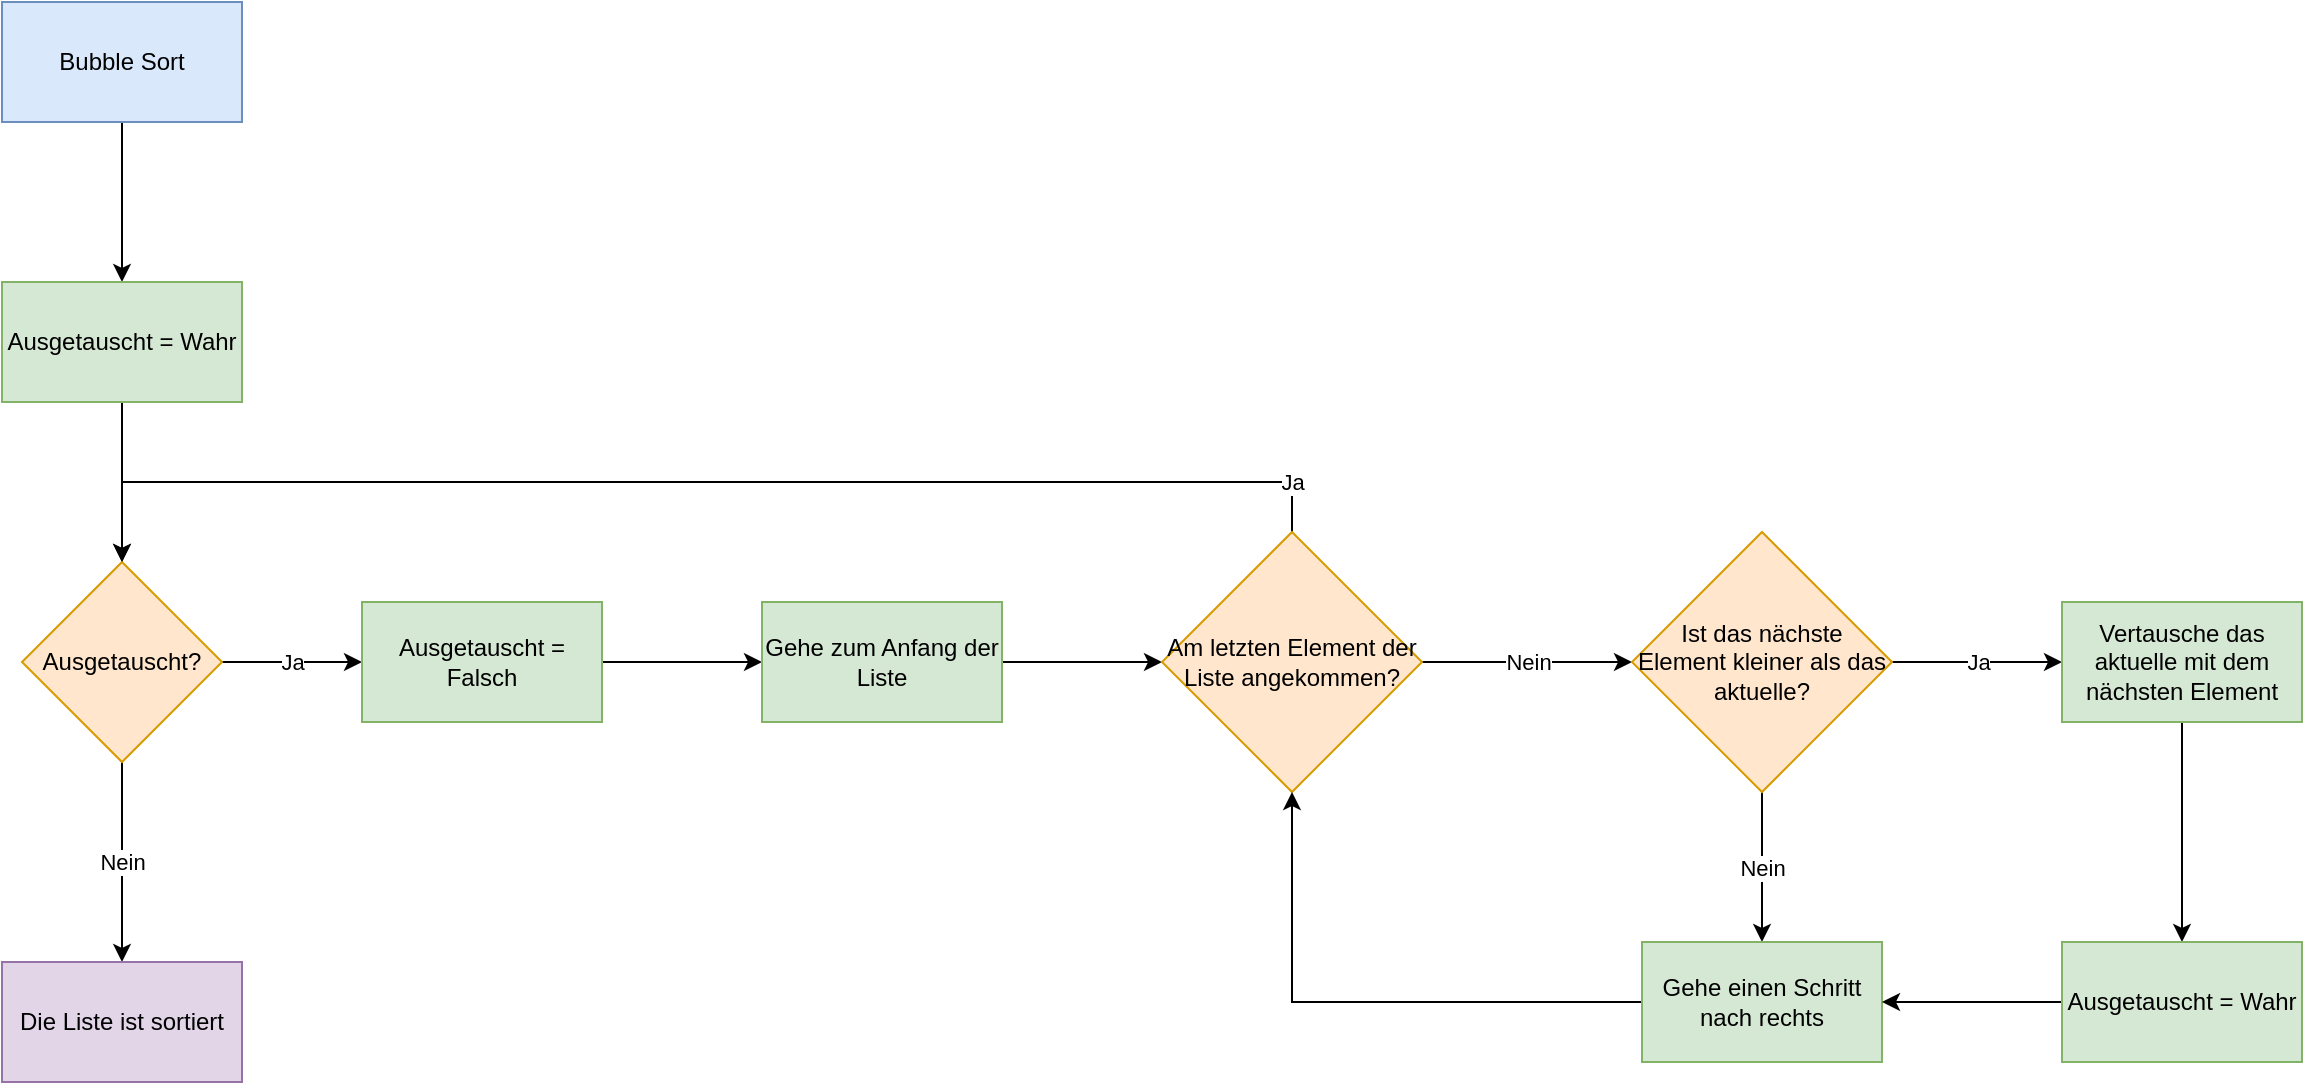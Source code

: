 <mxfile version="13.9.9" type="device"><diagram id="C5RBs43oDa-KdzZeNtuy" name="Page-1"><mxGraphModel dx="1038" dy="607" grid="1" gridSize="10" guides="1" tooltips="1" connect="1" arrows="1" fold="1" page="1" pageScale="1" pageWidth="827" pageHeight="1169" math="0" shadow="0"><root><mxCell id="WIyWlLk6GJQsqaUBKTNV-0"/><mxCell id="WIyWlLk6GJQsqaUBKTNV-1" parent="WIyWlLk6GJQsqaUBKTNV-0"/><mxCell id="9yTV6HLJWNg3AQCbK3Qf-2" value="" style="edgeStyle=orthogonalEdgeStyle;rounded=0;orthogonalLoop=1;jettySize=auto;html=1;" parent="WIyWlLk6GJQsqaUBKTNV-1" source="9yTV6HLJWNg3AQCbK3Qf-0" target="9yTV6HLJWNg3AQCbK3Qf-1" edge="1"><mxGeometry relative="1" as="geometry"/></mxCell><mxCell id="9yTV6HLJWNg3AQCbK3Qf-0" value="Bubble Sort" style="rounded=0;whiteSpace=wrap;html=1;fillColor=#dae8fc;strokeColor=#6c8ebf;" parent="WIyWlLk6GJQsqaUBKTNV-1" vertex="1"><mxGeometry x="330" y="170" width="120" height="60" as="geometry"/></mxCell><mxCell id="9yTV6HLJWNg3AQCbK3Qf-4" value="" style="edgeStyle=orthogonalEdgeStyle;rounded=0;orthogonalLoop=1;jettySize=auto;html=1;" parent="WIyWlLk6GJQsqaUBKTNV-1" source="9yTV6HLJWNg3AQCbK3Qf-1" target="9yTV6HLJWNg3AQCbK3Qf-3" edge="1"><mxGeometry relative="1" as="geometry"/></mxCell><mxCell id="9yTV6HLJWNg3AQCbK3Qf-1" value="Ausgetauscht = Wahr" style="whiteSpace=wrap;html=1;rounded=0;fillColor=#d5e8d4;strokeColor=#82b366;" parent="WIyWlLk6GJQsqaUBKTNV-1" vertex="1"><mxGeometry x="330" y="310" width="120" height="60" as="geometry"/></mxCell><mxCell id="9yTV6HLJWNg3AQCbK3Qf-6" value="Nein" style="edgeStyle=orthogonalEdgeStyle;rounded=0;orthogonalLoop=1;jettySize=auto;html=1;" parent="WIyWlLk6GJQsqaUBKTNV-1" source="9yTV6HLJWNg3AQCbK3Qf-3" target="9yTV6HLJWNg3AQCbK3Qf-5" edge="1"><mxGeometry relative="1" as="geometry"/></mxCell><mxCell id="9yTV6HLJWNg3AQCbK3Qf-8" value="Ja" style="edgeStyle=orthogonalEdgeStyle;rounded=0;orthogonalLoop=1;jettySize=auto;html=1;" parent="WIyWlLk6GJQsqaUBKTNV-1" source="9yTV6HLJWNg3AQCbK3Qf-3" target="9yTV6HLJWNg3AQCbK3Qf-7" edge="1"><mxGeometry relative="1" as="geometry"/></mxCell><mxCell id="9yTV6HLJWNg3AQCbK3Qf-3" value="Ausgetauscht?" style="rhombus;whiteSpace=wrap;html=1;rounded=0;fillColor=#ffe6cc;strokeColor=#d79b00;" parent="WIyWlLk6GJQsqaUBKTNV-1" vertex="1"><mxGeometry x="340" y="450" width="100" height="100" as="geometry"/></mxCell><mxCell id="9yTV6HLJWNg3AQCbK3Qf-5" value="Die Liste ist sortiert" style="whiteSpace=wrap;html=1;rounded=0;fillColor=#e1d5e7;strokeColor=#9673a6;" parent="WIyWlLk6GJQsqaUBKTNV-1" vertex="1"><mxGeometry x="330" y="650" width="120" height="60" as="geometry"/></mxCell><mxCell id="9yTV6HLJWNg3AQCbK3Qf-10" value="" style="edgeStyle=orthogonalEdgeStyle;rounded=0;orthogonalLoop=1;jettySize=auto;html=1;" parent="WIyWlLk6GJQsqaUBKTNV-1" source="9yTV6HLJWNg3AQCbK3Qf-7" target="9yTV6HLJWNg3AQCbK3Qf-9" edge="1"><mxGeometry relative="1" as="geometry"/></mxCell><mxCell id="9yTV6HLJWNg3AQCbK3Qf-7" value="Ausgetauscht = Falsch" style="whiteSpace=wrap;html=1;rounded=0;fillColor=#d5e8d4;strokeColor=#82b366;" parent="WIyWlLk6GJQsqaUBKTNV-1" vertex="1"><mxGeometry x="510" y="470" width="120" height="60" as="geometry"/></mxCell><mxCell id="9yTV6HLJWNg3AQCbK3Qf-12" value="" style="edgeStyle=orthogonalEdgeStyle;rounded=0;orthogonalLoop=1;jettySize=auto;html=1;" parent="WIyWlLk6GJQsqaUBKTNV-1" source="9yTV6HLJWNg3AQCbK3Qf-9" target="9yTV6HLJWNg3AQCbK3Qf-11" edge="1"><mxGeometry relative="1" as="geometry"/></mxCell><mxCell id="9yTV6HLJWNg3AQCbK3Qf-9" value="Gehe zum Anfang der Liste" style="whiteSpace=wrap;html=1;rounded=0;fillColor=#d5e8d4;strokeColor=#82b366;" parent="WIyWlLk6GJQsqaUBKTNV-1" vertex="1"><mxGeometry x="710" y="470" width="120" height="60" as="geometry"/></mxCell><mxCell id="9yTV6HLJWNg3AQCbK3Qf-13" value="Ja" style="edgeStyle=orthogonalEdgeStyle;rounded=0;orthogonalLoop=1;jettySize=auto;html=1;entryX=0.5;entryY=0;entryDx=0;entryDy=0;" parent="WIyWlLk6GJQsqaUBKTNV-1" source="9yTV6HLJWNg3AQCbK3Qf-11" target="9yTV6HLJWNg3AQCbK3Qf-3" edge="1"><mxGeometry x="-0.923" relative="1" as="geometry"><Array as="points"><mxPoint x="975" y="410"/><mxPoint x="390" y="410"/></Array><mxPoint as="offset"/></mxGeometry></mxCell><mxCell id="9yTV6HLJWNg3AQCbK3Qf-15" value="Nein" style="edgeStyle=orthogonalEdgeStyle;rounded=0;orthogonalLoop=1;jettySize=auto;html=1;" parent="WIyWlLk6GJQsqaUBKTNV-1" source="9yTV6HLJWNg3AQCbK3Qf-11" target="9yTV6HLJWNg3AQCbK3Qf-14" edge="1"><mxGeometry relative="1" as="geometry"/></mxCell><mxCell id="9yTV6HLJWNg3AQCbK3Qf-11" value="&lt;div&gt;Am letzten Element der Liste angekommen?&lt;/div&gt;" style="rhombus;whiteSpace=wrap;html=1;rounded=0;fillColor=#ffe6cc;strokeColor=#d79b00;" parent="WIyWlLk6GJQsqaUBKTNV-1" vertex="1"><mxGeometry x="910" y="435" width="130" height="130" as="geometry"/></mxCell><mxCell id="9yTV6HLJWNg3AQCbK3Qf-17" value="Nein" style="edgeStyle=orthogonalEdgeStyle;rounded=0;orthogonalLoop=1;jettySize=auto;html=1;" parent="WIyWlLk6GJQsqaUBKTNV-1" source="9yTV6HLJWNg3AQCbK3Qf-14" target="9yTV6HLJWNg3AQCbK3Qf-16" edge="1"><mxGeometry relative="1" as="geometry"/></mxCell><mxCell id="9yTV6HLJWNg3AQCbK3Qf-20" value="Ja" style="edgeStyle=orthogonalEdgeStyle;rounded=0;orthogonalLoop=1;jettySize=auto;html=1;" parent="WIyWlLk6GJQsqaUBKTNV-1" source="9yTV6HLJWNg3AQCbK3Qf-14" target="9yTV6HLJWNg3AQCbK3Qf-19" edge="1"><mxGeometry relative="1" as="geometry"/></mxCell><mxCell id="9yTV6HLJWNg3AQCbK3Qf-14" value="Ist das nächste Element kleiner als das aktuelle?" style="rhombus;whiteSpace=wrap;html=1;rounded=0;fillColor=#ffe6cc;strokeColor=#d79b00;" parent="WIyWlLk6GJQsqaUBKTNV-1" vertex="1"><mxGeometry x="1145" y="435" width="130" height="130" as="geometry"/></mxCell><mxCell id="9yTV6HLJWNg3AQCbK3Qf-18" style="edgeStyle=orthogonalEdgeStyle;rounded=0;orthogonalLoop=1;jettySize=auto;html=1;entryX=0.5;entryY=1;entryDx=0;entryDy=0;" parent="WIyWlLk6GJQsqaUBKTNV-1" source="9yTV6HLJWNg3AQCbK3Qf-16" target="9yTV6HLJWNg3AQCbK3Qf-11" edge="1"><mxGeometry relative="1" as="geometry"/></mxCell><mxCell id="9yTV6HLJWNg3AQCbK3Qf-16" value="Gehe einen Schritt nach rechts" style="whiteSpace=wrap;html=1;rounded=0;fillColor=#d5e8d4;strokeColor=#82b366;" parent="WIyWlLk6GJQsqaUBKTNV-1" vertex="1"><mxGeometry x="1150" y="640" width="120" height="60" as="geometry"/></mxCell><mxCell id="9yTV6HLJWNg3AQCbK3Qf-22" value="" style="edgeStyle=orthogonalEdgeStyle;rounded=0;orthogonalLoop=1;jettySize=auto;html=1;" parent="WIyWlLk6GJQsqaUBKTNV-1" source="9yTV6HLJWNg3AQCbK3Qf-19" target="9yTV6HLJWNg3AQCbK3Qf-21" edge="1"><mxGeometry relative="1" as="geometry"/></mxCell><mxCell id="9yTV6HLJWNg3AQCbK3Qf-19" value="&lt;div&gt;Vertausche das aktuelle mit dem nächsten Element&lt;/div&gt;" style="whiteSpace=wrap;html=1;rounded=0;fillColor=#d5e8d4;strokeColor=#82b366;" parent="WIyWlLk6GJQsqaUBKTNV-1" vertex="1"><mxGeometry x="1360" y="470" width="120" height="60" as="geometry"/></mxCell><mxCell id="9yTV6HLJWNg3AQCbK3Qf-23" value="" style="edgeStyle=orthogonalEdgeStyle;rounded=0;orthogonalLoop=1;jettySize=auto;html=1;" parent="WIyWlLk6GJQsqaUBKTNV-1" source="9yTV6HLJWNg3AQCbK3Qf-21" target="9yTV6HLJWNg3AQCbK3Qf-16" edge="1"><mxGeometry relative="1" as="geometry"/></mxCell><mxCell id="9yTV6HLJWNg3AQCbK3Qf-21" value="Ausgetauscht = Wahr" style="whiteSpace=wrap;html=1;rounded=0;fillColor=#d5e8d4;strokeColor=#82b366;" parent="WIyWlLk6GJQsqaUBKTNV-1" vertex="1"><mxGeometry x="1360" y="640" width="120" height="60" as="geometry"/></mxCell></root></mxGraphModel></diagram></mxfile>